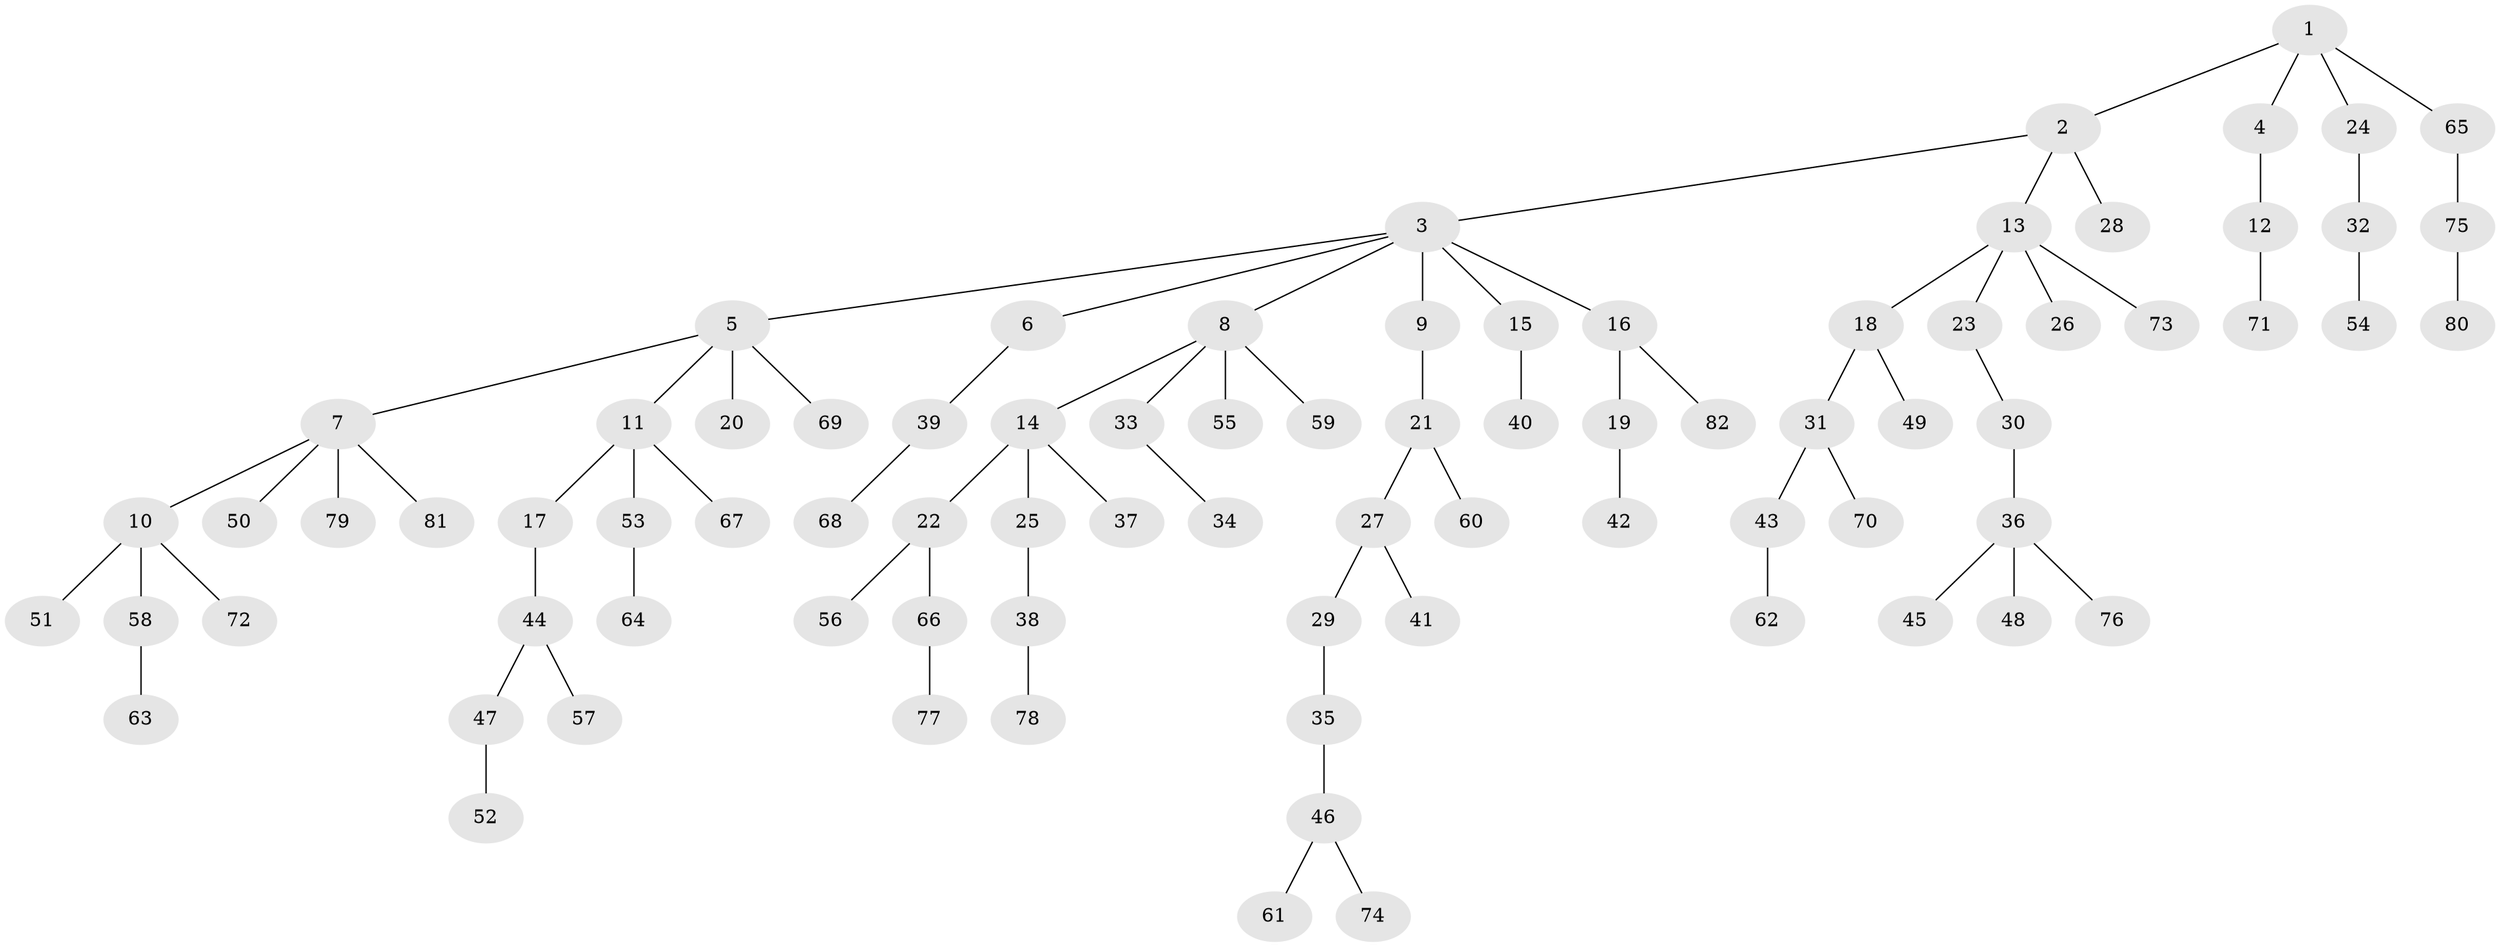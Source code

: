 // Generated by graph-tools (version 1.1) at 2025/11/02/27/25 16:11:25]
// undirected, 82 vertices, 81 edges
graph export_dot {
graph [start="1"]
  node [color=gray90,style=filled];
  1;
  2;
  3;
  4;
  5;
  6;
  7;
  8;
  9;
  10;
  11;
  12;
  13;
  14;
  15;
  16;
  17;
  18;
  19;
  20;
  21;
  22;
  23;
  24;
  25;
  26;
  27;
  28;
  29;
  30;
  31;
  32;
  33;
  34;
  35;
  36;
  37;
  38;
  39;
  40;
  41;
  42;
  43;
  44;
  45;
  46;
  47;
  48;
  49;
  50;
  51;
  52;
  53;
  54;
  55;
  56;
  57;
  58;
  59;
  60;
  61;
  62;
  63;
  64;
  65;
  66;
  67;
  68;
  69;
  70;
  71;
  72;
  73;
  74;
  75;
  76;
  77;
  78;
  79;
  80;
  81;
  82;
  1 -- 2;
  1 -- 4;
  1 -- 24;
  1 -- 65;
  2 -- 3;
  2 -- 13;
  2 -- 28;
  3 -- 5;
  3 -- 6;
  3 -- 8;
  3 -- 9;
  3 -- 15;
  3 -- 16;
  4 -- 12;
  5 -- 7;
  5 -- 11;
  5 -- 20;
  5 -- 69;
  6 -- 39;
  7 -- 10;
  7 -- 50;
  7 -- 79;
  7 -- 81;
  8 -- 14;
  8 -- 33;
  8 -- 55;
  8 -- 59;
  9 -- 21;
  10 -- 51;
  10 -- 58;
  10 -- 72;
  11 -- 17;
  11 -- 53;
  11 -- 67;
  12 -- 71;
  13 -- 18;
  13 -- 23;
  13 -- 26;
  13 -- 73;
  14 -- 22;
  14 -- 25;
  14 -- 37;
  15 -- 40;
  16 -- 19;
  16 -- 82;
  17 -- 44;
  18 -- 31;
  18 -- 49;
  19 -- 42;
  21 -- 27;
  21 -- 60;
  22 -- 56;
  22 -- 66;
  23 -- 30;
  24 -- 32;
  25 -- 38;
  27 -- 29;
  27 -- 41;
  29 -- 35;
  30 -- 36;
  31 -- 43;
  31 -- 70;
  32 -- 54;
  33 -- 34;
  35 -- 46;
  36 -- 45;
  36 -- 48;
  36 -- 76;
  38 -- 78;
  39 -- 68;
  43 -- 62;
  44 -- 47;
  44 -- 57;
  46 -- 61;
  46 -- 74;
  47 -- 52;
  53 -- 64;
  58 -- 63;
  65 -- 75;
  66 -- 77;
  75 -- 80;
}
